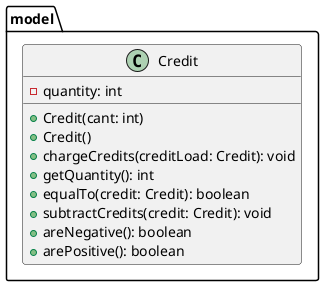 @startuml
'https://plantuml.com/class-diagram

package model {
    class Credit {
      - quantity: int
      + Credit(cant: int)
      + Credit()
      + chargeCredits(creditLoad: Credit): void
      + getQuantity(): int
      + equalTo(credit: Credit): boolean
      + subtractCredits(credit: Credit): void
      + areNegative(): boolean
      + arePositive(): boolean
    }
}

@enduml